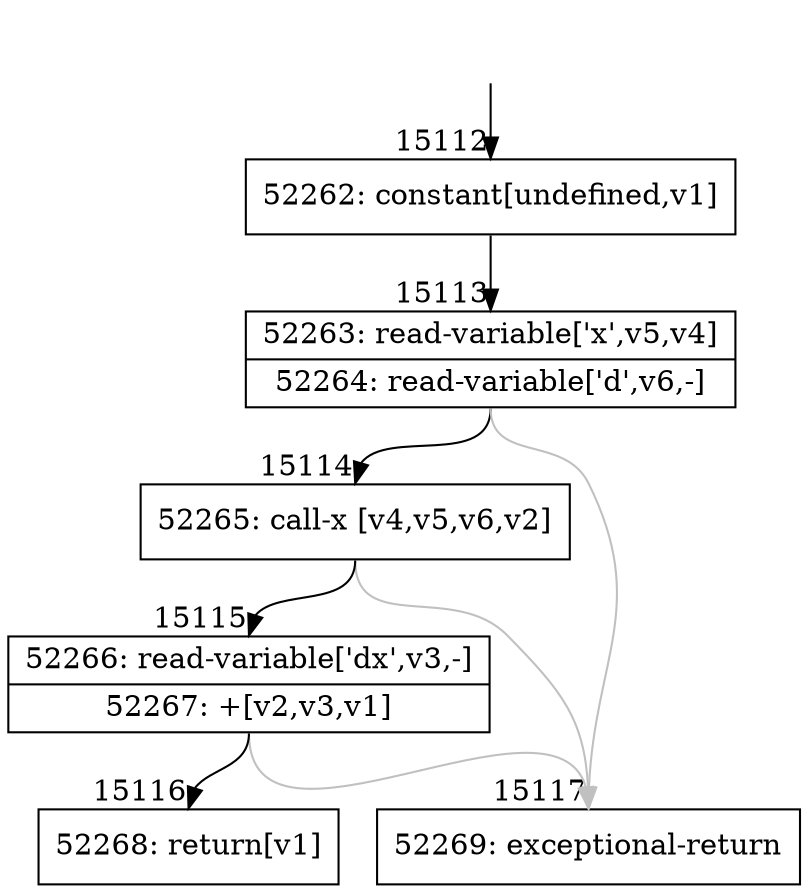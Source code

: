 digraph {
rankdir="TD"
BB_entry1415[shape=none,label=""];
BB_entry1415 -> BB15112 [tailport=s, headport=n, headlabel="    15112"]
BB15112 [shape=record label="{52262: constant[undefined,v1]}" ] 
BB15112 -> BB15113 [tailport=s, headport=n, headlabel="      15113"]
BB15113 [shape=record label="{52263: read-variable['x',v5,v4]|52264: read-variable['d',v6,-]}" ] 
BB15113 -> BB15114 [tailport=s, headport=n, headlabel="      15114"]
BB15113 -> BB15117 [tailport=s, headport=n, color=gray, headlabel="      15117"]
BB15114 [shape=record label="{52265: call-x [v4,v5,v6,v2]}" ] 
BB15114 -> BB15115 [tailport=s, headport=n, headlabel="      15115"]
BB15114 -> BB15117 [tailport=s, headport=n, color=gray]
BB15115 [shape=record label="{52266: read-variable['dx',v3,-]|52267: +[v2,v3,v1]}" ] 
BB15115 -> BB15116 [tailport=s, headport=n, headlabel="      15116"]
BB15115 -> BB15117 [tailport=s, headport=n, color=gray]
BB15116 [shape=record label="{52268: return[v1]}" ] 
BB15117 [shape=record label="{52269: exceptional-return}" ] 
//#$~ 8957
}
